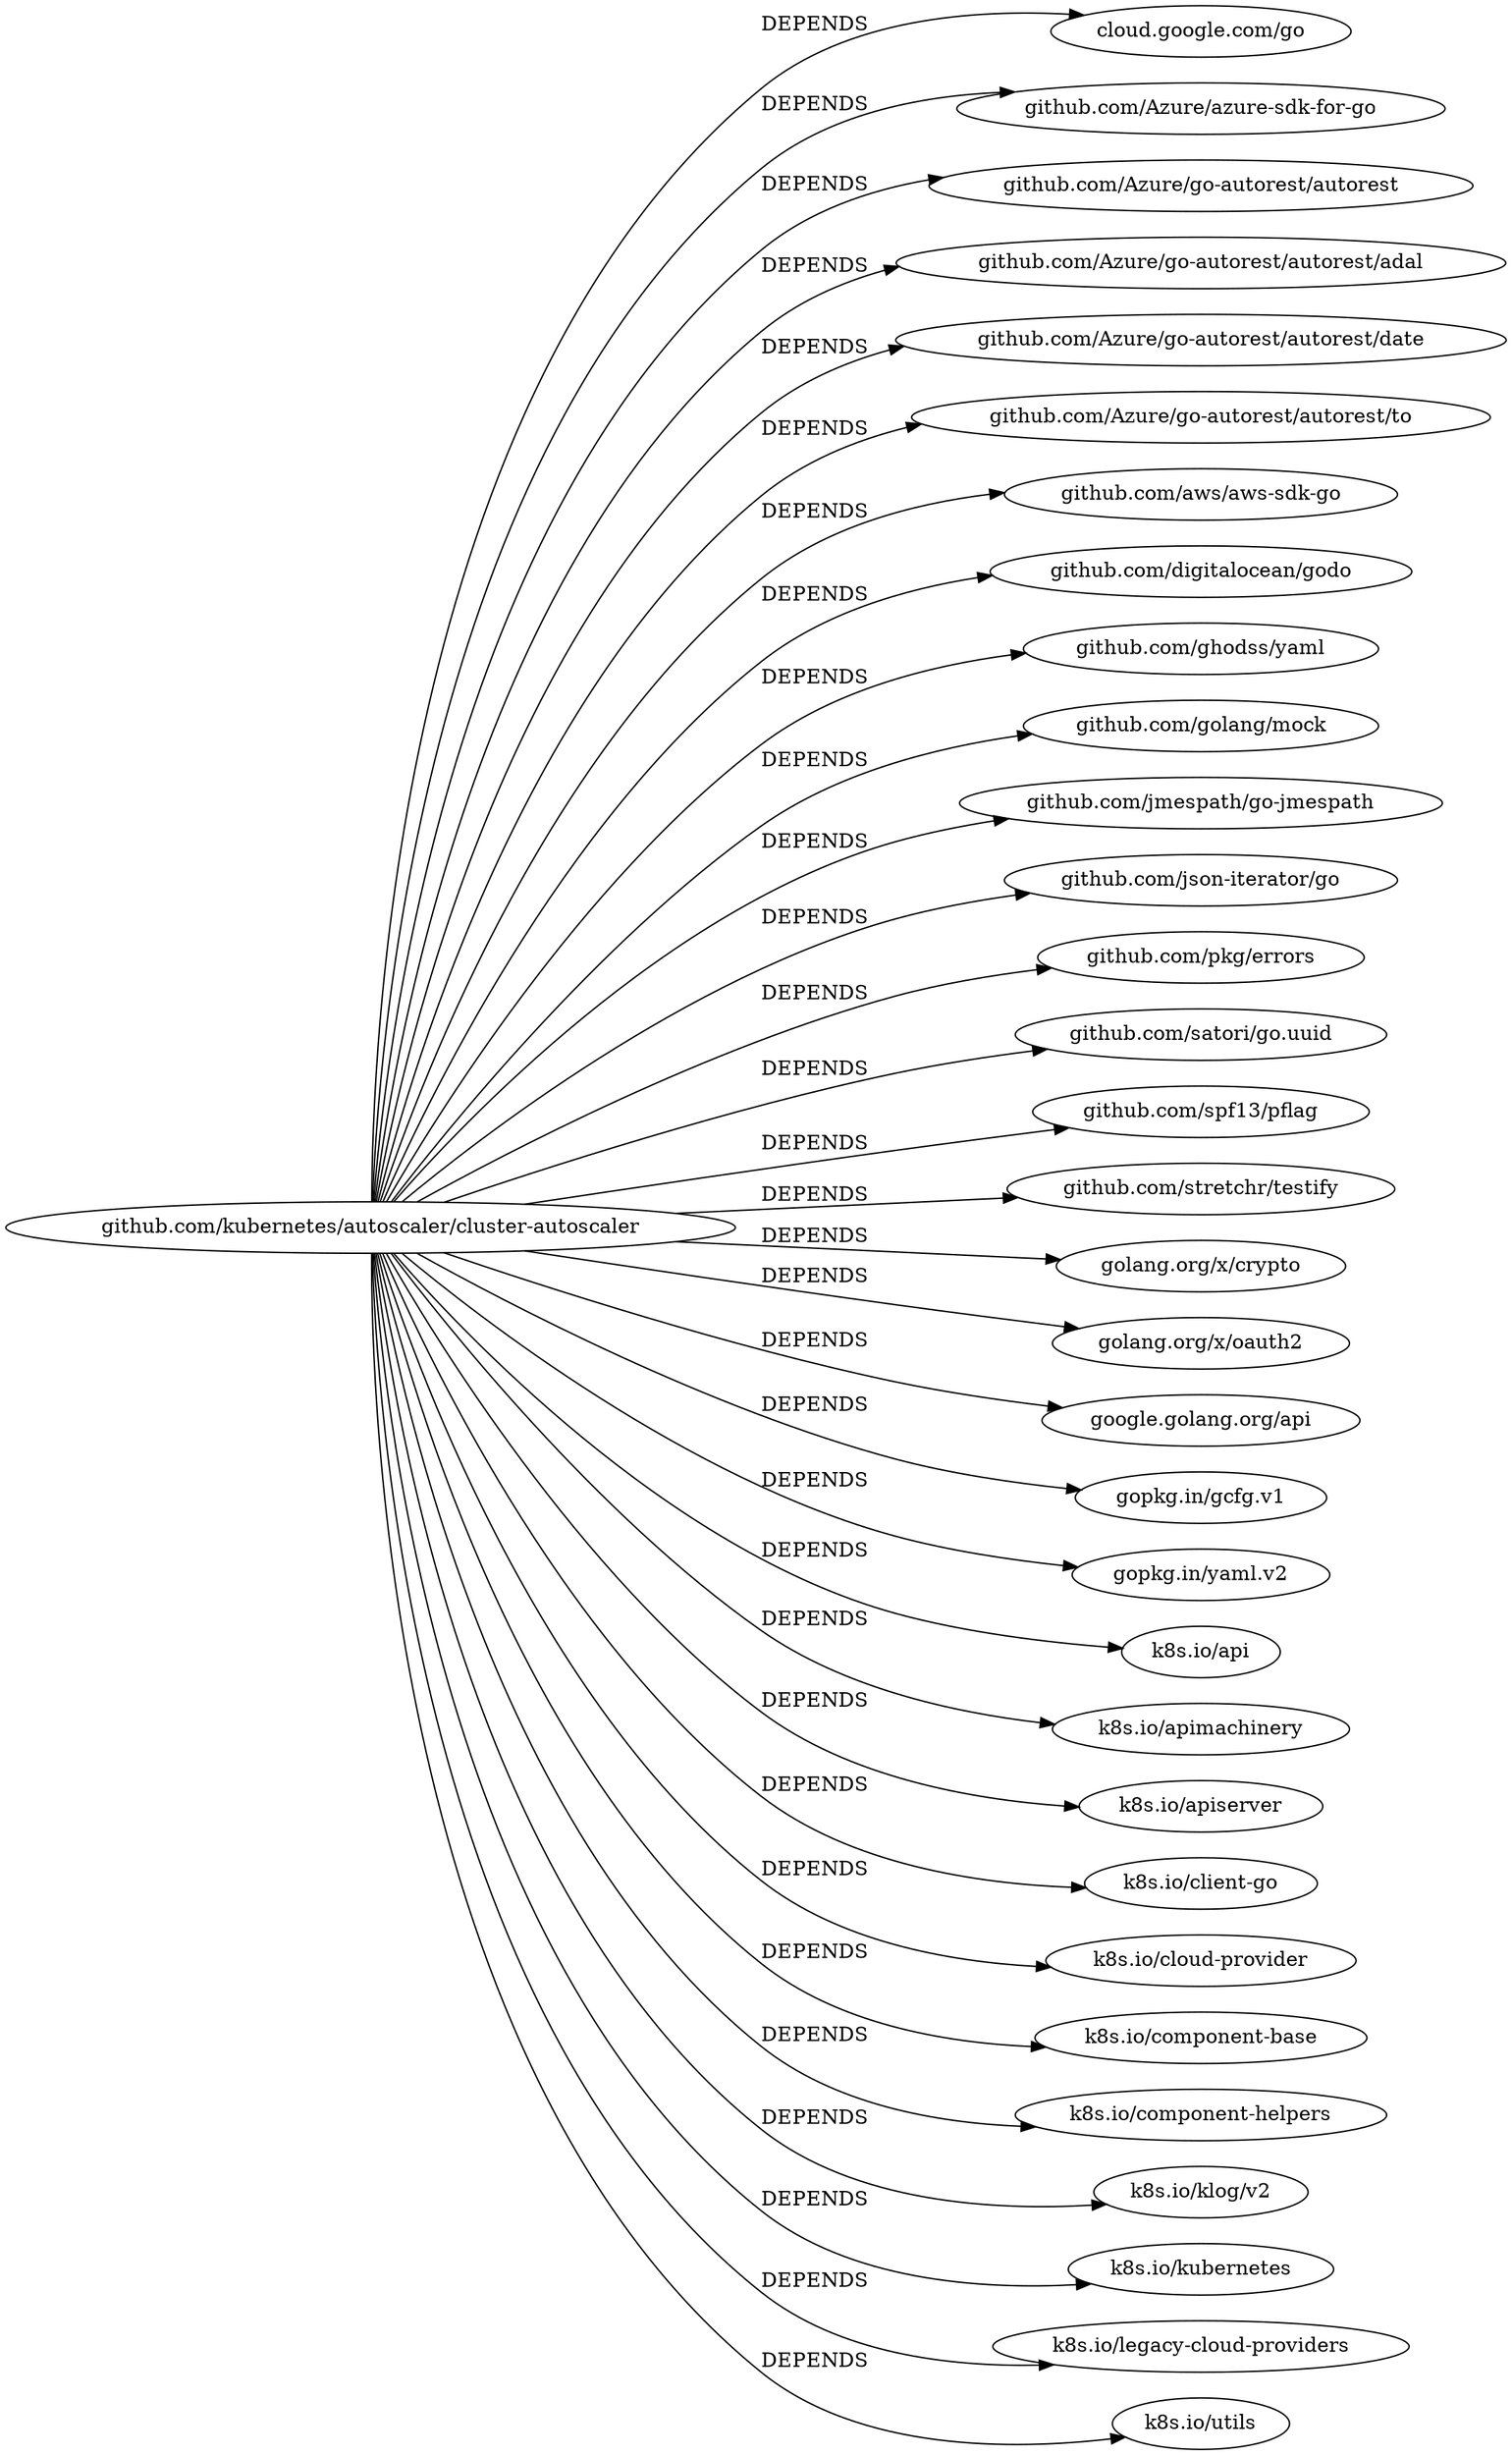 digraph {
	rankdir=LR;
	"github.com/kubernetes/autoscaler/cluster-autoscaler" -> "cloud.google.com/go"[label="DEPENDS"];
	"github.com/kubernetes/autoscaler/cluster-autoscaler" -> "github.com/Azure/azure-sdk-for-go"[label="DEPENDS"];
	"github.com/kubernetes/autoscaler/cluster-autoscaler" -> "github.com/Azure/go-autorest/autorest"[label="DEPENDS"];
	"github.com/kubernetes/autoscaler/cluster-autoscaler" -> "github.com/Azure/go-autorest/autorest/adal"[label="DEPENDS"];
	"github.com/kubernetes/autoscaler/cluster-autoscaler" -> "github.com/Azure/go-autorest/autorest/date"[label="DEPENDS"];
	"github.com/kubernetes/autoscaler/cluster-autoscaler" -> "github.com/Azure/go-autorest/autorest/to"[label="DEPENDS"];
	"github.com/kubernetes/autoscaler/cluster-autoscaler" -> "github.com/aws/aws-sdk-go"[label="DEPENDS"];
	"github.com/kubernetes/autoscaler/cluster-autoscaler" -> "github.com/digitalocean/godo"[label="DEPENDS"];
	"github.com/kubernetes/autoscaler/cluster-autoscaler" -> "github.com/ghodss/yaml"[label="DEPENDS"];
	"github.com/kubernetes/autoscaler/cluster-autoscaler" -> "github.com/golang/mock"[label="DEPENDS"];
	"github.com/kubernetes/autoscaler/cluster-autoscaler" -> "github.com/jmespath/go-jmespath"[label="DEPENDS"];
	"github.com/kubernetes/autoscaler/cluster-autoscaler" -> "github.com/json-iterator/go"[label="DEPENDS"];
	"github.com/kubernetes/autoscaler/cluster-autoscaler" -> "github.com/pkg/errors"[label="DEPENDS"];
	"github.com/kubernetes/autoscaler/cluster-autoscaler" -> "github.com/satori/go.uuid"[label="DEPENDS"];
	"github.com/kubernetes/autoscaler/cluster-autoscaler" -> "github.com/spf13/pflag"[label="DEPENDS"];
	"github.com/kubernetes/autoscaler/cluster-autoscaler" -> "github.com/stretchr/testify"[label="DEPENDS"];
	"github.com/kubernetes/autoscaler/cluster-autoscaler" -> "golang.org/x/crypto"[label="DEPENDS"];
	"github.com/kubernetes/autoscaler/cluster-autoscaler" -> "golang.org/x/oauth2"[label="DEPENDS"];
	"github.com/kubernetes/autoscaler/cluster-autoscaler" -> "google.golang.org/api"[label="DEPENDS"];
	"github.com/kubernetes/autoscaler/cluster-autoscaler" -> "gopkg.in/gcfg.v1"[label="DEPENDS"];
	"github.com/kubernetes/autoscaler/cluster-autoscaler" -> "gopkg.in/yaml.v2"[label="DEPENDS"];
	"github.com/kubernetes/autoscaler/cluster-autoscaler" -> "k8s.io/api"[label="DEPENDS"];
	"github.com/kubernetes/autoscaler/cluster-autoscaler" -> "k8s.io/apimachinery"[label="DEPENDS"];
	"github.com/kubernetes/autoscaler/cluster-autoscaler" -> "k8s.io/apiserver"[label="DEPENDS"];
	"github.com/kubernetes/autoscaler/cluster-autoscaler" -> "k8s.io/client-go"[label="DEPENDS"];
	"github.com/kubernetes/autoscaler/cluster-autoscaler" -> "k8s.io/cloud-provider"[label="DEPENDS"];
	"github.com/kubernetes/autoscaler/cluster-autoscaler" -> "k8s.io/component-base"[label="DEPENDS"];
	"github.com/kubernetes/autoscaler/cluster-autoscaler" -> "k8s.io/component-helpers"[label="DEPENDS"];
	"github.com/kubernetes/autoscaler/cluster-autoscaler" -> "k8s.io/klog/v2"[label="DEPENDS"];
	"github.com/kubernetes/autoscaler/cluster-autoscaler" -> "k8s.io/kubernetes"[label="DEPENDS"];
	"github.com/kubernetes/autoscaler/cluster-autoscaler" -> "k8s.io/legacy-cloud-providers"[label="DEPENDS"];
	"github.com/kubernetes/autoscaler/cluster-autoscaler" -> "k8s.io/utils"[label="DEPENDS"];
}
